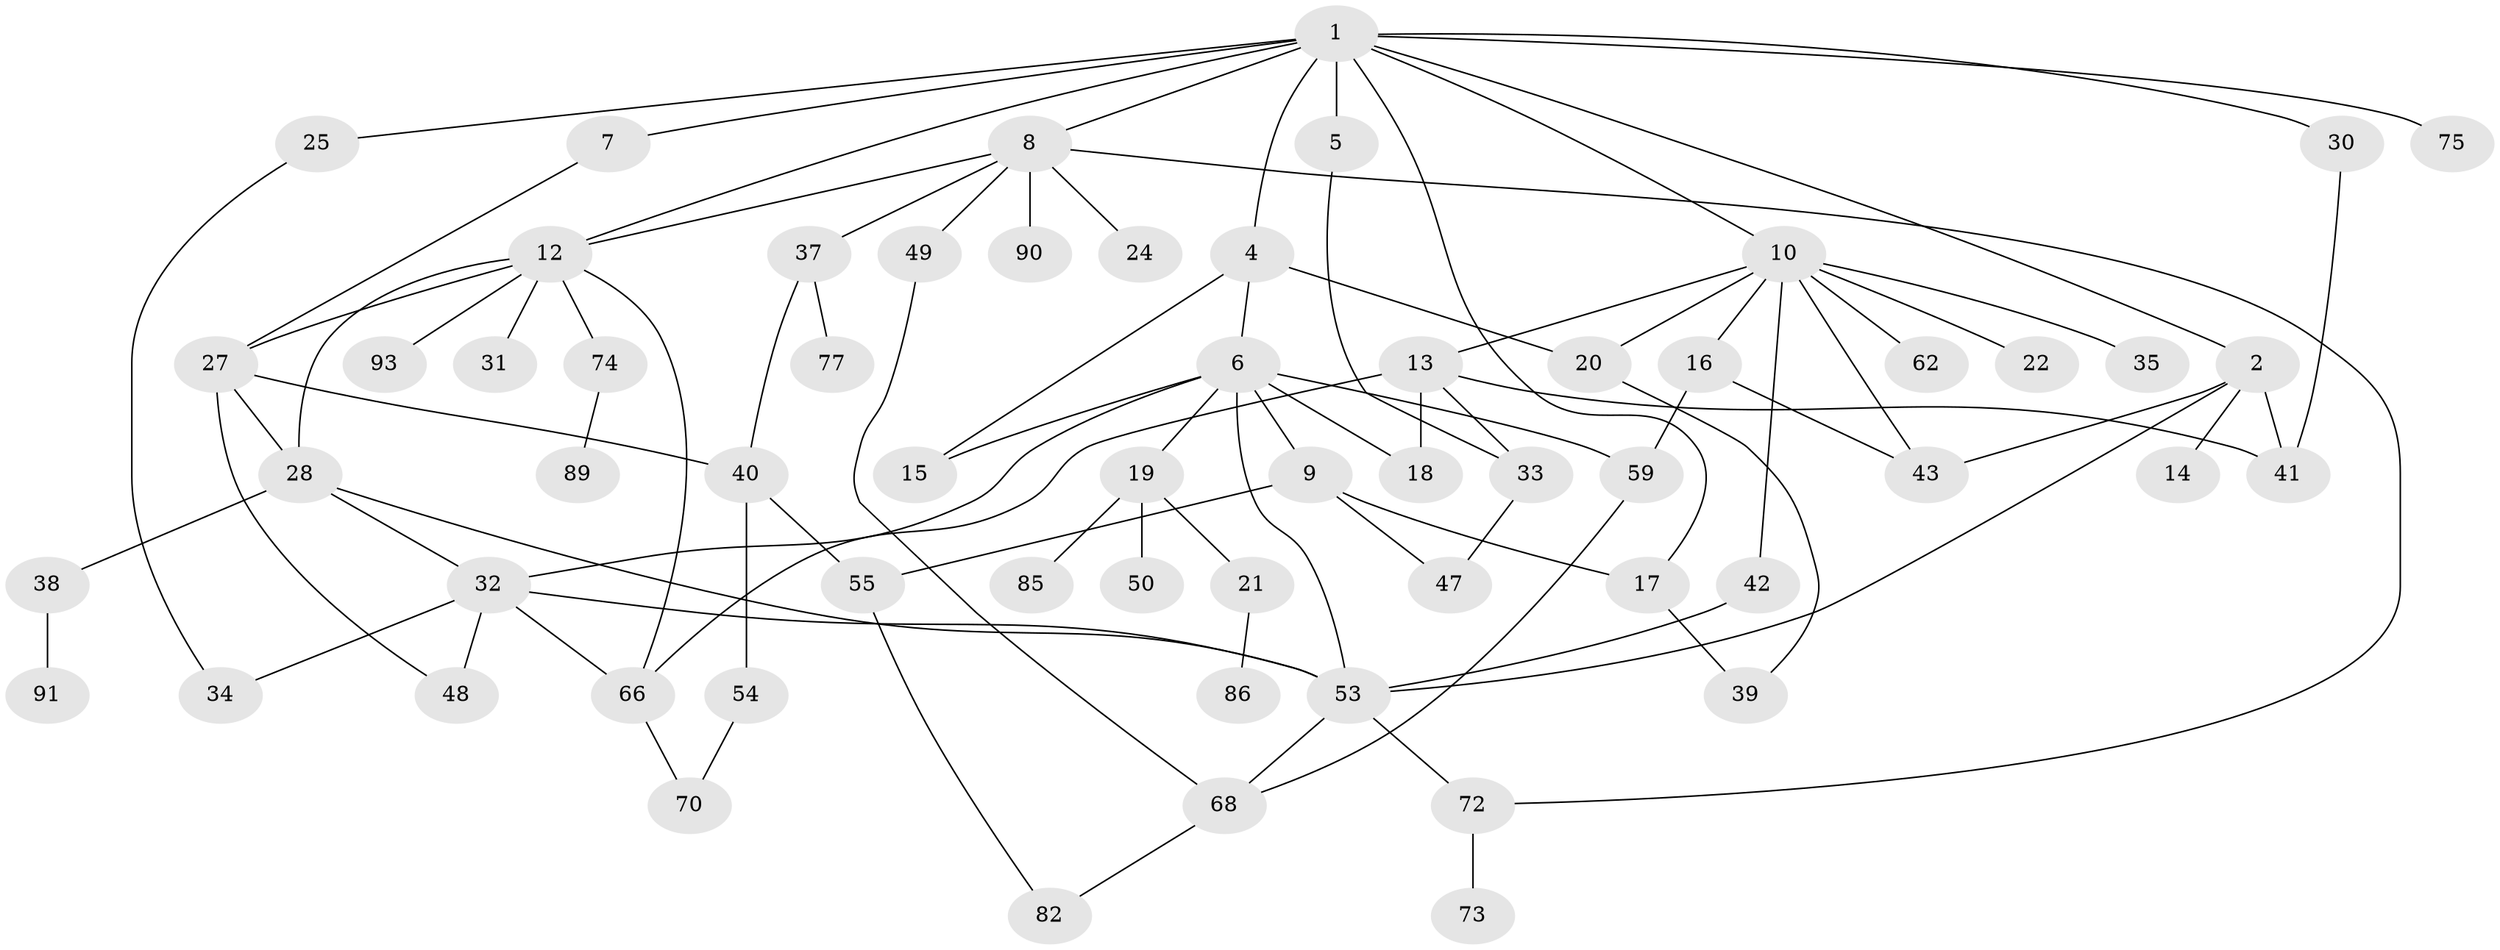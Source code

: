 // Generated by graph-tools (version 1.1) at 2025/51/02/27/25 19:51:38]
// undirected, 61 vertices, 91 edges
graph export_dot {
graph [start="1"]
  node [color=gray90,style=filled];
  1 [super="+3"];
  2 [super="+83"];
  4;
  5 [super="+97"];
  6 [super="+46"];
  7 [super="+26"];
  8 [super="+45"];
  9 [super="+63"];
  10 [super="+11"];
  12 [super="+23"];
  13;
  14;
  15 [super="+80"];
  16 [super="+36"];
  17 [super="+78"];
  18 [super="+29"];
  19;
  20 [super="+44"];
  21 [super="+76"];
  22;
  24;
  25 [super="+81"];
  27 [super="+67"];
  28 [super="+56"];
  30 [super="+52"];
  31;
  32 [super="+71"];
  33 [super="+57"];
  34 [super="+61"];
  35 [super="+60"];
  37 [super="+51"];
  38;
  39 [super="+98"];
  40;
  41 [super="+84"];
  42;
  43 [super="+94"];
  47 [super="+64"];
  48;
  49 [super="+58"];
  50;
  53 [super="+69"];
  54;
  55;
  59 [super="+65"];
  62;
  66 [super="+96"];
  68 [super="+88"];
  70;
  72;
  73;
  74 [super="+79"];
  75;
  77;
  82 [super="+87"];
  85 [super="+95"];
  86;
  89;
  90;
  91 [super="+92"];
  93;
  1 -- 2;
  1 -- 4;
  1 -- 10;
  1 -- 30;
  1 -- 75;
  1 -- 12;
  1 -- 17;
  1 -- 5;
  1 -- 7;
  1 -- 8;
  1 -- 25;
  2 -- 14;
  2 -- 41;
  2 -- 43;
  2 -- 53;
  4 -- 6;
  4 -- 20;
  4 -- 15;
  5 -- 33;
  6 -- 9;
  6 -- 15;
  6 -- 19;
  6 -- 32;
  6 -- 18;
  6 -- 59;
  6 -- 53;
  7 -- 27;
  8 -- 12;
  8 -- 24;
  8 -- 37;
  8 -- 90;
  8 -- 72;
  8 -- 49;
  9 -- 17;
  9 -- 47;
  9 -- 55;
  10 -- 13;
  10 -- 16;
  10 -- 42;
  10 -- 62;
  10 -- 35;
  10 -- 22;
  10 -- 43;
  10 -- 20;
  12 -- 28;
  12 -- 93;
  12 -- 74;
  12 -- 31;
  12 -- 27;
  12 -- 66;
  13 -- 18;
  13 -- 33;
  13 -- 41;
  13 -- 66;
  16 -- 43;
  16 -- 59;
  17 -- 39;
  19 -- 21;
  19 -- 50;
  19 -- 85;
  20 -- 39;
  21 -- 86;
  25 -- 34;
  27 -- 48;
  27 -- 40;
  27 -- 28;
  28 -- 32;
  28 -- 38;
  28 -- 53;
  30 -- 41;
  32 -- 48;
  32 -- 34;
  32 -- 53;
  32 -- 66;
  33 -- 47;
  37 -- 40;
  37 -- 77;
  38 -- 91;
  40 -- 54;
  40 -- 55;
  42 -- 53;
  49 -- 68;
  53 -- 72;
  53 -- 68;
  54 -- 70;
  55 -- 82;
  59 -- 68;
  66 -- 70;
  68 -- 82;
  72 -- 73;
  74 -- 89;
}

